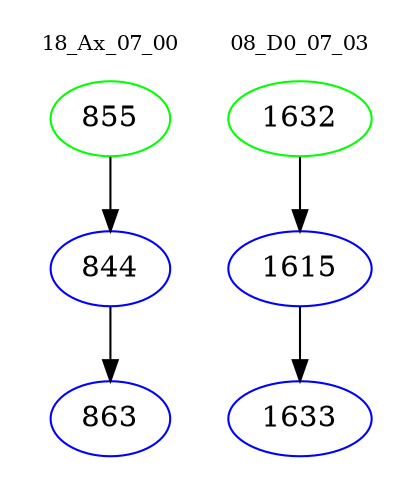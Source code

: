 digraph{
subgraph cluster_0 {
color = white
label = "18_Ax_07_00";
fontsize=10;
T0_855 [label="855", color="green"]
T0_855 -> T0_844 [color="black"]
T0_844 [label="844", color="blue"]
T0_844 -> T0_863 [color="black"]
T0_863 [label="863", color="blue"]
}
subgraph cluster_1 {
color = white
label = "08_D0_07_03";
fontsize=10;
T1_1632 [label="1632", color="green"]
T1_1632 -> T1_1615 [color="black"]
T1_1615 [label="1615", color="blue"]
T1_1615 -> T1_1633 [color="black"]
T1_1633 [label="1633", color="blue"]
}
}
